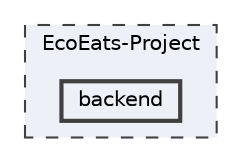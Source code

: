 digraph "C:/Users/arisc/OneDrive/Documents/GitHub/FINAL/EcoEats-Project/backend"
{
 // LATEX_PDF_SIZE
  bgcolor="transparent";
  edge [fontname=Helvetica,fontsize=10,labelfontname=Helvetica,labelfontsize=10];
  node [fontname=Helvetica,fontsize=10,shape=box,height=0.2,width=0.4];
  compound=true
  subgraph clusterdir_8983b1862dce8a71846356b6209105f4 {
    graph [ bgcolor="#edf0f7", pencolor="grey25", label="EcoEats-Project", fontname=Helvetica,fontsize=10 style="filled,dashed", URL="dir_8983b1862dce8a71846356b6209105f4.html",tooltip=""]
  dir_31449dc3c7170764b62c52b609b74937 [label="backend", fillcolor="#edf0f7", color="grey25", style="filled,bold", URL="dir_31449dc3c7170764b62c52b609b74937.html",tooltip=""];
  }
}
